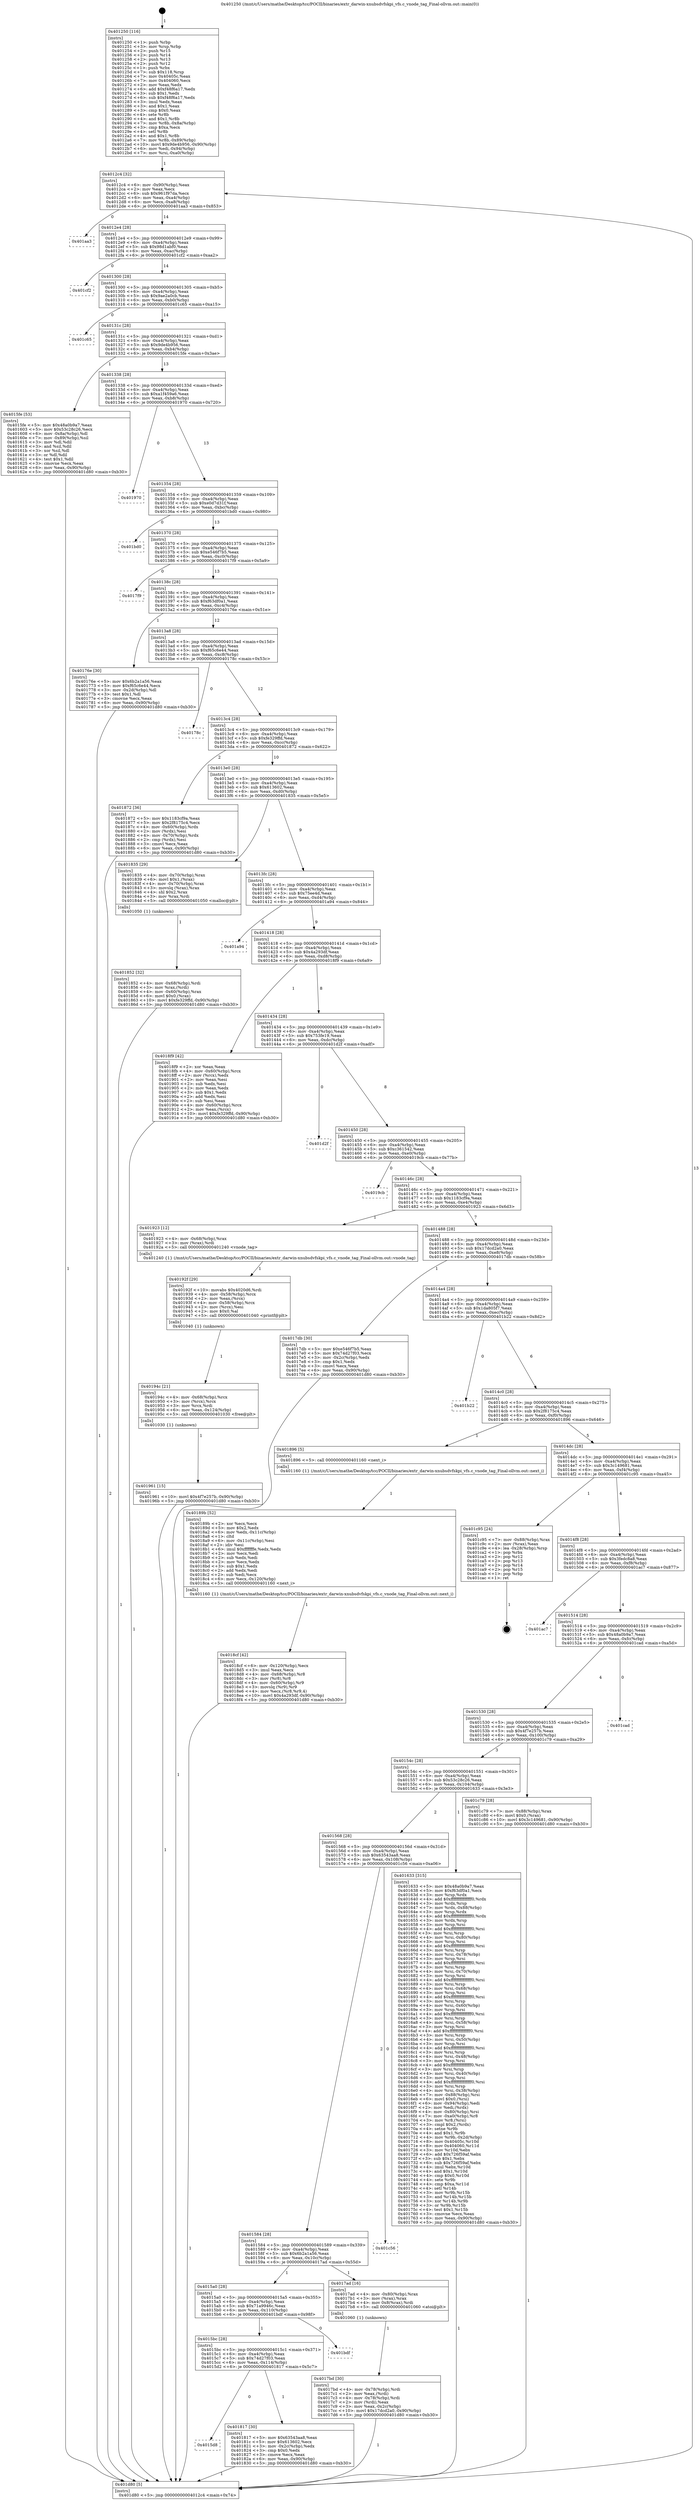 digraph "0x401250" {
  label = "0x401250 (/mnt/c/Users/mathe/Desktop/tcc/POCII/binaries/extr_darwin-xnubsdvfskpi_vfs.c_vnode_tag_Final-ollvm.out::main(0))"
  labelloc = "t"
  node[shape=record]

  Entry [label="",width=0.3,height=0.3,shape=circle,fillcolor=black,style=filled]
  "0x4012c4" [label="{
     0x4012c4 [32]\l
     | [instrs]\l
     &nbsp;&nbsp;0x4012c4 \<+6\>: mov -0x90(%rbp),%eax\l
     &nbsp;&nbsp;0x4012ca \<+2\>: mov %eax,%ecx\l
     &nbsp;&nbsp;0x4012cc \<+6\>: sub $0x961f97da,%ecx\l
     &nbsp;&nbsp;0x4012d2 \<+6\>: mov %eax,-0xa4(%rbp)\l
     &nbsp;&nbsp;0x4012d8 \<+6\>: mov %ecx,-0xa8(%rbp)\l
     &nbsp;&nbsp;0x4012de \<+6\>: je 0000000000401aa3 \<main+0x853\>\l
  }"]
  "0x401aa3" [label="{
     0x401aa3\l
  }", style=dashed]
  "0x4012e4" [label="{
     0x4012e4 [28]\l
     | [instrs]\l
     &nbsp;&nbsp;0x4012e4 \<+5\>: jmp 00000000004012e9 \<main+0x99\>\l
     &nbsp;&nbsp;0x4012e9 \<+6\>: mov -0xa4(%rbp),%eax\l
     &nbsp;&nbsp;0x4012ef \<+5\>: sub $0x98d1abf0,%eax\l
     &nbsp;&nbsp;0x4012f4 \<+6\>: mov %eax,-0xac(%rbp)\l
     &nbsp;&nbsp;0x4012fa \<+6\>: je 0000000000401cf2 \<main+0xaa2\>\l
  }"]
  Exit [label="",width=0.3,height=0.3,shape=circle,fillcolor=black,style=filled,peripheries=2]
  "0x401cf2" [label="{
     0x401cf2\l
  }", style=dashed]
  "0x401300" [label="{
     0x401300 [28]\l
     | [instrs]\l
     &nbsp;&nbsp;0x401300 \<+5\>: jmp 0000000000401305 \<main+0xb5\>\l
     &nbsp;&nbsp;0x401305 \<+6\>: mov -0xa4(%rbp),%eax\l
     &nbsp;&nbsp;0x40130b \<+5\>: sub $0x9ae2a0cb,%eax\l
     &nbsp;&nbsp;0x401310 \<+6\>: mov %eax,-0xb0(%rbp)\l
     &nbsp;&nbsp;0x401316 \<+6\>: je 0000000000401c65 \<main+0xa15\>\l
  }"]
  "0x401961" [label="{
     0x401961 [15]\l
     | [instrs]\l
     &nbsp;&nbsp;0x401961 \<+10\>: movl $0x4f7e257b,-0x90(%rbp)\l
     &nbsp;&nbsp;0x40196b \<+5\>: jmp 0000000000401d80 \<main+0xb30\>\l
  }"]
  "0x401c65" [label="{
     0x401c65\l
  }", style=dashed]
  "0x40131c" [label="{
     0x40131c [28]\l
     | [instrs]\l
     &nbsp;&nbsp;0x40131c \<+5\>: jmp 0000000000401321 \<main+0xd1\>\l
     &nbsp;&nbsp;0x401321 \<+6\>: mov -0xa4(%rbp),%eax\l
     &nbsp;&nbsp;0x401327 \<+5\>: sub $0x9de4b956,%eax\l
     &nbsp;&nbsp;0x40132c \<+6\>: mov %eax,-0xb4(%rbp)\l
     &nbsp;&nbsp;0x401332 \<+6\>: je 00000000004015fe \<main+0x3ae\>\l
  }"]
  "0x40194c" [label="{
     0x40194c [21]\l
     | [instrs]\l
     &nbsp;&nbsp;0x40194c \<+4\>: mov -0x68(%rbp),%rcx\l
     &nbsp;&nbsp;0x401950 \<+3\>: mov (%rcx),%rcx\l
     &nbsp;&nbsp;0x401953 \<+3\>: mov %rcx,%rdi\l
     &nbsp;&nbsp;0x401956 \<+6\>: mov %eax,-0x124(%rbp)\l
     &nbsp;&nbsp;0x40195c \<+5\>: call 0000000000401030 \<free@plt\>\l
     | [calls]\l
     &nbsp;&nbsp;0x401030 \{1\} (unknown)\l
  }"]
  "0x4015fe" [label="{
     0x4015fe [53]\l
     | [instrs]\l
     &nbsp;&nbsp;0x4015fe \<+5\>: mov $0x48a0b9a7,%eax\l
     &nbsp;&nbsp;0x401603 \<+5\>: mov $0x53c28c26,%ecx\l
     &nbsp;&nbsp;0x401608 \<+6\>: mov -0x8a(%rbp),%dl\l
     &nbsp;&nbsp;0x40160e \<+7\>: mov -0x89(%rbp),%sil\l
     &nbsp;&nbsp;0x401615 \<+3\>: mov %dl,%dil\l
     &nbsp;&nbsp;0x401618 \<+3\>: and %sil,%dil\l
     &nbsp;&nbsp;0x40161b \<+3\>: xor %sil,%dl\l
     &nbsp;&nbsp;0x40161e \<+3\>: or %dl,%dil\l
     &nbsp;&nbsp;0x401621 \<+4\>: test $0x1,%dil\l
     &nbsp;&nbsp;0x401625 \<+3\>: cmovne %ecx,%eax\l
     &nbsp;&nbsp;0x401628 \<+6\>: mov %eax,-0x90(%rbp)\l
     &nbsp;&nbsp;0x40162e \<+5\>: jmp 0000000000401d80 \<main+0xb30\>\l
  }"]
  "0x401338" [label="{
     0x401338 [28]\l
     | [instrs]\l
     &nbsp;&nbsp;0x401338 \<+5\>: jmp 000000000040133d \<main+0xed\>\l
     &nbsp;&nbsp;0x40133d \<+6\>: mov -0xa4(%rbp),%eax\l
     &nbsp;&nbsp;0x401343 \<+5\>: sub $0xa1f459a6,%eax\l
     &nbsp;&nbsp;0x401348 \<+6\>: mov %eax,-0xb8(%rbp)\l
     &nbsp;&nbsp;0x40134e \<+6\>: je 0000000000401970 \<main+0x720\>\l
  }"]
  "0x401d80" [label="{
     0x401d80 [5]\l
     | [instrs]\l
     &nbsp;&nbsp;0x401d80 \<+5\>: jmp 00000000004012c4 \<main+0x74\>\l
  }"]
  "0x401250" [label="{
     0x401250 [116]\l
     | [instrs]\l
     &nbsp;&nbsp;0x401250 \<+1\>: push %rbp\l
     &nbsp;&nbsp;0x401251 \<+3\>: mov %rsp,%rbp\l
     &nbsp;&nbsp;0x401254 \<+2\>: push %r15\l
     &nbsp;&nbsp;0x401256 \<+2\>: push %r14\l
     &nbsp;&nbsp;0x401258 \<+2\>: push %r13\l
     &nbsp;&nbsp;0x40125a \<+2\>: push %r12\l
     &nbsp;&nbsp;0x40125c \<+1\>: push %rbx\l
     &nbsp;&nbsp;0x40125d \<+7\>: sub $0x118,%rsp\l
     &nbsp;&nbsp;0x401264 \<+7\>: mov 0x40405c,%eax\l
     &nbsp;&nbsp;0x40126b \<+7\>: mov 0x404060,%ecx\l
     &nbsp;&nbsp;0x401272 \<+2\>: mov %eax,%edx\l
     &nbsp;&nbsp;0x401274 \<+6\>: add $0xf48f6a17,%edx\l
     &nbsp;&nbsp;0x40127a \<+3\>: sub $0x1,%edx\l
     &nbsp;&nbsp;0x40127d \<+6\>: sub $0xf48f6a17,%edx\l
     &nbsp;&nbsp;0x401283 \<+3\>: imul %edx,%eax\l
     &nbsp;&nbsp;0x401286 \<+3\>: and $0x1,%eax\l
     &nbsp;&nbsp;0x401289 \<+3\>: cmp $0x0,%eax\l
     &nbsp;&nbsp;0x40128c \<+4\>: sete %r8b\l
     &nbsp;&nbsp;0x401290 \<+4\>: and $0x1,%r8b\l
     &nbsp;&nbsp;0x401294 \<+7\>: mov %r8b,-0x8a(%rbp)\l
     &nbsp;&nbsp;0x40129b \<+3\>: cmp $0xa,%ecx\l
     &nbsp;&nbsp;0x40129e \<+4\>: setl %r8b\l
     &nbsp;&nbsp;0x4012a2 \<+4\>: and $0x1,%r8b\l
     &nbsp;&nbsp;0x4012a6 \<+7\>: mov %r8b,-0x89(%rbp)\l
     &nbsp;&nbsp;0x4012ad \<+10\>: movl $0x9de4b956,-0x90(%rbp)\l
     &nbsp;&nbsp;0x4012b7 \<+6\>: mov %edi,-0x94(%rbp)\l
     &nbsp;&nbsp;0x4012bd \<+7\>: mov %rsi,-0xa0(%rbp)\l
  }"]
  "0x40192f" [label="{
     0x40192f [29]\l
     | [instrs]\l
     &nbsp;&nbsp;0x40192f \<+10\>: movabs $0x4020d6,%rdi\l
     &nbsp;&nbsp;0x401939 \<+4\>: mov -0x58(%rbp),%rcx\l
     &nbsp;&nbsp;0x40193d \<+2\>: mov %eax,(%rcx)\l
     &nbsp;&nbsp;0x40193f \<+4\>: mov -0x58(%rbp),%rcx\l
     &nbsp;&nbsp;0x401943 \<+2\>: mov (%rcx),%esi\l
     &nbsp;&nbsp;0x401945 \<+2\>: mov $0x0,%al\l
     &nbsp;&nbsp;0x401947 \<+5\>: call 0000000000401040 \<printf@plt\>\l
     | [calls]\l
     &nbsp;&nbsp;0x401040 \{1\} (unknown)\l
  }"]
  "0x401970" [label="{
     0x401970\l
  }", style=dashed]
  "0x401354" [label="{
     0x401354 [28]\l
     | [instrs]\l
     &nbsp;&nbsp;0x401354 \<+5\>: jmp 0000000000401359 \<main+0x109\>\l
     &nbsp;&nbsp;0x401359 \<+6\>: mov -0xa4(%rbp),%eax\l
     &nbsp;&nbsp;0x40135f \<+5\>: sub $0xe0d7d31f,%eax\l
     &nbsp;&nbsp;0x401364 \<+6\>: mov %eax,-0xbc(%rbp)\l
     &nbsp;&nbsp;0x40136a \<+6\>: je 0000000000401bd0 \<main+0x980\>\l
  }"]
  "0x4018cf" [label="{
     0x4018cf [42]\l
     | [instrs]\l
     &nbsp;&nbsp;0x4018cf \<+6\>: mov -0x120(%rbp),%ecx\l
     &nbsp;&nbsp;0x4018d5 \<+3\>: imul %eax,%ecx\l
     &nbsp;&nbsp;0x4018d8 \<+4\>: mov -0x68(%rbp),%r8\l
     &nbsp;&nbsp;0x4018dc \<+3\>: mov (%r8),%r8\l
     &nbsp;&nbsp;0x4018df \<+4\>: mov -0x60(%rbp),%r9\l
     &nbsp;&nbsp;0x4018e3 \<+3\>: movslq (%r9),%r9\l
     &nbsp;&nbsp;0x4018e6 \<+4\>: mov %ecx,(%r8,%r9,4)\l
     &nbsp;&nbsp;0x4018ea \<+10\>: movl $0x4a293df,-0x90(%rbp)\l
     &nbsp;&nbsp;0x4018f4 \<+5\>: jmp 0000000000401d80 \<main+0xb30\>\l
  }"]
  "0x401bd0" [label="{
     0x401bd0\l
  }", style=dashed]
  "0x401370" [label="{
     0x401370 [28]\l
     | [instrs]\l
     &nbsp;&nbsp;0x401370 \<+5\>: jmp 0000000000401375 \<main+0x125\>\l
     &nbsp;&nbsp;0x401375 \<+6\>: mov -0xa4(%rbp),%eax\l
     &nbsp;&nbsp;0x40137b \<+5\>: sub $0xe546f7b5,%eax\l
     &nbsp;&nbsp;0x401380 \<+6\>: mov %eax,-0xc0(%rbp)\l
     &nbsp;&nbsp;0x401386 \<+6\>: je 00000000004017f9 \<main+0x5a9\>\l
  }"]
  "0x40189b" [label="{
     0x40189b [52]\l
     | [instrs]\l
     &nbsp;&nbsp;0x40189b \<+2\>: xor %ecx,%ecx\l
     &nbsp;&nbsp;0x40189d \<+5\>: mov $0x2,%edx\l
     &nbsp;&nbsp;0x4018a2 \<+6\>: mov %edx,-0x11c(%rbp)\l
     &nbsp;&nbsp;0x4018a8 \<+1\>: cltd\l
     &nbsp;&nbsp;0x4018a9 \<+6\>: mov -0x11c(%rbp),%esi\l
     &nbsp;&nbsp;0x4018af \<+2\>: idiv %esi\l
     &nbsp;&nbsp;0x4018b1 \<+6\>: imul $0xfffffffe,%edx,%edx\l
     &nbsp;&nbsp;0x4018b7 \<+2\>: mov %ecx,%edi\l
     &nbsp;&nbsp;0x4018b9 \<+2\>: sub %edx,%edi\l
     &nbsp;&nbsp;0x4018bb \<+2\>: mov %ecx,%edx\l
     &nbsp;&nbsp;0x4018bd \<+3\>: sub $0x1,%edx\l
     &nbsp;&nbsp;0x4018c0 \<+2\>: add %edx,%edi\l
     &nbsp;&nbsp;0x4018c2 \<+2\>: sub %edi,%ecx\l
     &nbsp;&nbsp;0x4018c4 \<+6\>: mov %ecx,-0x120(%rbp)\l
     &nbsp;&nbsp;0x4018ca \<+5\>: call 0000000000401160 \<next_i\>\l
     | [calls]\l
     &nbsp;&nbsp;0x401160 \{1\} (/mnt/c/Users/mathe/Desktop/tcc/POCII/binaries/extr_darwin-xnubsdvfskpi_vfs.c_vnode_tag_Final-ollvm.out::next_i)\l
  }"]
  "0x4017f9" [label="{
     0x4017f9\l
  }", style=dashed]
  "0x40138c" [label="{
     0x40138c [28]\l
     | [instrs]\l
     &nbsp;&nbsp;0x40138c \<+5\>: jmp 0000000000401391 \<main+0x141\>\l
     &nbsp;&nbsp;0x401391 \<+6\>: mov -0xa4(%rbp),%eax\l
     &nbsp;&nbsp;0x401397 \<+5\>: sub $0xf63df0a1,%eax\l
     &nbsp;&nbsp;0x40139c \<+6\>: mov %eax,-0xc4(%rbp)\l
     &nbsp;&nbsp;0x4013a2 \<+6\>: je 000000000040176e \<main+0x51e\>\l
  }"]
  "0x401852" [label="{
     0x401852 [32]\l
     | [instrs]\l
     &nbsp;&nbsp;0x401852 \<+4\>: mov -0x68(%rbp),%rdi\l
     &nbsp;&nbsp;0x401856 \<+3\>: mov %rax,(%rdi)\l
     &nbsp;&nbsp;0x401859 \<+4\>: mov -0x60(%rbp),%rax\l
     &nbsp;&nbsp;0x40185d \<+6\>: movl $0x0,(%rax)\l
     &nbsp;&nbsp;0x401863 \<+10\>: movl $0xfe329ffd,-0x90(%rbp)\l
     &nbsp;&nbsp;0x40186d \<+5\>: jmp 0000000000401d80 \<main+0xb30\>\l
  }"]
  "0x40176e" [label="{
     0x40176e [30]\l
     | [instrs]\l
     &nbsp;&nbsp;0x40176e \<+5\>: mov $0x6b2a1a56,%eax\l
     &nbsp;&nbsp;0x401773 \<+5\>: mov $0xf65c6e44,%ecx\l
     &nbsp;&nbsp;0x401778 \<+3\>: mov -0x2d(%rbp),%dl\l
     &nbsp;&nbsp;0x40177b \<+3\>: test $0x1,%dl\l
     &nbsp;&nbsp;0x40177e \<+3\>: cmovne %ecx,%eax\l
     &nbsp;&nbsp;0x401781 \<+6\>: mov %eax,-0x90(%rbp)\l
     &nbsp;&nbsp;0x401787 \<+5\>: jmp 0000000000401d80 \<main+0xb30\>\l
  }"]
  "0x4013a8" [label="{
     0x4013a8 [28]\l
     | [instrs]\l
     &nbsp;&nbsp;0x4013a8 \<+5\>: jmp 00000000004013ad \<main+0x15d\>\l
     &nbsp;&nbsp;0x4013ad \<+6\>: mov -0xa4(%rbp),%eax\l
     &nbsp;&nbsp;0x4013b3 \<+5\>: sub $0xf65c6e44,%eax\l
     &nbsp;&nbsp;0x4013b8 \<+6\>: mov %eax,-0xc8(%rbp)\l
     &nbsp;&nbsp;0x4013be \<+6\>: je 000000000040178c \<main+0x53c\>\l
  }"]
  "0x4015d8" [label="{
     0x4015d8\l
  }", style=dashed]
  "0x40178c" [label="{
     0x40178c\l
  }", style=dashed]
  "0x4013c4" [label="{
     0x4013c4 [28]\l
     | [instrs]\l
     &nbsp;&nbsp;0x4013c4 \<+5\>: jmp 00000000004013c9 \<main+0x179\>\l
     &nbsp;&nbsp;0x4013c9 \<+6\>: mov -0xa4(%rbp),%eax\l
     &nbsp;&nbsp;0x4013cf \<+5\>: sub $0xfe329ffd,%eax\l
     &nbsp;&nbsp;0x4013d4 \<+6\>: mov %eax,-0xcc(%rbp)\l
     &nbsp;&nbsp;0x4013da \<+6\>: je 0000000000401872 \<main+0x622\>\l
  }"]
  "0x401817" [label="{
     0x401817 [30]\l
     | [instrs]\l
     &nbsp;&nbsp;0x401817 \<+5\>: mov $0x63543aa8,%eax\l
     &nbsp;&nbsp;0x40181c \<+5\>: mov $0x613602,%ecx\l
     &nbsp;&nbsp;0x401821 \<+3\>: mov -0x2c(%rbp),%edx\l
     &nbsp;&nbsp;0x401824 \<+3\>: cmp $0x0,%edx\l
     &nbsp;&nbsp;0x401827 \<+3\>: cmove %ecx,%eax\l
     &nbsp;&nbsp;0x40182a \<+6\>: mov %eax,-0x90(%rbp)\l
     &nbsp;&nbsp;0x401830 \<+5\>: jmp 0000000000401d80 \<main+0xb30\>\l
  }"]
  "0x401872" [label="{
     0x401872 [36]\l
     | [instrs]\l
     &nbsp;&nbsp;0x401872 \<+5\>: mov $0x1183cf9a,%eax\l
     &nbsp;&nbsp;0x401877 \<+5\>: mov $0x2f8175c4,%ecx\l
     &nbsp;&nbsp;0x40187c \<+4\>: mov -0x60(%rbp),%rdx\l
     &nbsp;&nbsp;0x401880 \<+2\>: mov (%rdx),%esi\l
     &nbsp;&nbsp;0x401882 \<+4\>: mov -0x70(%rbp),%rdx\l
     &nbsp;&nbsp;0x401886 \<+2\>: cmp (%rdx),%esi\l
     &nbsp;&nbsp;0x401888 \<+3\>: cmovl %ecx,%eax\l
     &nbsp;&nbsp;0x40188b \<+6\>: mov %eax,-0x90(%rbp)\l
     &nbsp;&nbsp;0x401891 \<+5\>: jmp 0000000000401d80 \<main+0xb30\>\l
  }"]
  "0x4013e0" [label="{
     0x4013e0 [28]\l
     | [instrs]\l
     &nbsp;&nbsp;0x4013e0 \<+5\>: jmp 00000000004013e5 \<main+0x195\>\l
     &nbsp;&nbsp;0x4013e5 \<+6\>: mov -0xa4(%rbp),%eax\l
     &nbsp;&nbsp;0x4013eb \<+5\>: sub $0x613602,%eax\l
     &nbsp;&nbsp;0x4013f0 \<+6\>: mov %eax,-0xd0(%rbp)\l
     &nbsp;&nbsp;0x4013f6 \<+6\>: je 0000000000401835 \<main+0x5e5\>\l
  }"]
  "0x4015bc" [label="{
     0x4015bc [28]\l
     | [instrs]\l
     &nbsp;&nbsp;0x4015bc \<+5\>: jmp 00000000004015c1 \<main+0x371\>\l
     &nbsp;&nbsp;0x4015c1 \<+6\>: mov -0xa4(%rbp),%eax\l
     &nbsp;&nbsp;0x4015c7 \<+5\>: sub $0x74d27f03,%eax\l
     &nbsp;&nbsp;0x4015cc \<+6\>: mov %eax,-0x114(%rbp)\l
     &nbsp;&nbsp;0x4015d2 \<+6\>: je 0000000000401817 \<main+0x5c7\>\l
  }"]
  "0x401835" [label="{
     0x401835 [29]\l
     | [instrs]\l
     &nbsp;&nbsp;0x401835 \<+4\>: mov -0x70(%rbp),%rax\l
     &nbsp;&nbsp;0x401839 \<+6\>: movl $0x1,(%rax)\l
     &nbsp;&nbsp;0x40183f \<+4\>: mov -0x70(%rbp),%rax\l
     &nbsp;&nbsp;0x401843 \<+3\>: movslq (%rax),%rax\l
     &nbsp;&nbsp;0x401846 \<+4\>: shl $0x2,%rax\l
     &nbsp;&nbsp;0x40184a \<+3\>: mov %rax,%rdi\l
     &nbsp;&nbsp;0x40184d \<+5\>: call 0000000000401050 \<malloc@plt\>\l
     | [calls]\l
     &nbsp;&nbsp;0x401050 \{1\} (unknown)\l
  }"]
  "0x4013fc" [label="{
     0x4013fc [28]\l
     | [instrs]\l
     &nbsp;&nbsp;0x4013fc \<+5\>: jmp 0000000000401401 \<main+0x1b1\>\l
     &nbsp;&nbsp;0x401401 \<+6\>: mov -0xa4(%rbp),%eax\l
     &nbsp;&nbsp;0x401407 \<+5\>: sub $0x75ee4d,%eax\l
     &nbsp;&nbsp;0x40140c \<+6\>: mov %eax,-0xd4(%rbp)\l
     &nbsp;&nbsp;0x401412 \<+6\>: je 0000000000401a94 \<main+0x844\>\l
  }"]
  "0x401bdf" [label="{
     0x401bdf\l
  }", style=dashed]
  "0x401a94" [label="{
     0x401a94\l
  }", style=dashed]
  "0x401418" [label="{
     0x401418 [28]\l
     | [instrs]\l
     &nbsp;&nbsp;0x401418 \<+5\>: jmp 000000000040141d \<main+0x1cd\>\l
     &nbsp;&nbsp;0x40141d \<+6\>: mov -0xa4(%rbp),%eax\l
     &nbsp;&nbsp;0x401423 \<+5\>: sub $0x4a293df,%eax\l
     &nbsp;&nbsp;0x401428 \<+6\>: mov %eax,-0xd8(%rbp)\l
     &nbsp;&nbsp;0x40142e \<+6\>: je 00000000004018f9 \<main+0x6a9\>\l
  }"]
  "0x4017bd" [label="{
     0x4017bd [30]\l
     | [instrs]\l
     &nbsp;&nbsp;0x4017bd \<+4\>: mov -0x78(%rbp),%rdi\l
     &nbsp;&nbsp;0x4017c1 \<+2\>: mov %eax,(%rdi)\l
     &nbsp;&nbsp;0x4017c3 \<+4\>: mov -0x78(%rbp),%rdi\l
     &nbsp;&nbsp;0x4017c7 \<+2\>: mov (%rdi),%eax\l
     &nbsp;&nbsp;0x4017c9 \<+3\>: mov %eax,-0x2c(%rbp)\l
     &nbsp;&nbsp;0x4017cc \<+10\>: movl $0x17dcd2a0,-0x90(%rbp)\l
     &nbsp;&nbsp;0x4017d6 \<+5\>: jmp 0000000000401d80 \<main+0xb30\>\l
  }"]
  "0x4018f9" [label="{
     0x4018f9 [42]\l
     | [instrs]\l
     &nbsp;&nbsp;0x4018f9 \<+2\>: xor %eax,%eax\l
     &nbsp;&nbsp;0x4018fb \<+4\>: mov -0x60(%rbp),%rcx\l
     &nbsp;&nbsp;0x4018ff \<+2\>: mov (%rcx),%edx\l
     &nbsp;&nbsp;0x401901 \<+2\>: mov %eax,%esi\l
     &nbsp;&nbsp;0x401903 \<+2\>: sub %edx,%esi\l
     &nbsp;&nbsp;0x401905 \<+2\>: mov %eax,%edx\l
     &nbsp;&nbsp;0x401907 \<+3\>: sub $0x1,%edx\l
     &nbsp;&nbsp;0x40190a \<+2\>: add %edx,%esi\l
     &nbsp;&nbsp;0x40190c \<+2\>: sub %esi,%eax\l
     &nbsp;&nbsp;0x40190e \<+4\>: mov -0x60(%rbp),%rcx\l
     &nbsp;&nbsp;0x401912 \<+2\>: mov %eax,(%rcx)\l
     &nbsp;&nbsp;0x401914 \<+10\>: movl $0xfe329ffd,-0x90(%rbp)\l
     &nbsp;&nbsp;0x40191e \<+5\>: jmp 0000000000401d80 \<main+0xb30\>\l
  }"]
  "0x401434" [label="{
     0x401434 [28]\l
     | [instrs]\l
     &nbsp;&nbsp;0x401434 \<+5\>: jmp 0000000000401439 \<main+0x1e9\>\l
     &nbsp;&nbsp;0x401439 \<+6\>: mov -0xa4(%rbp),%eax\l
     &nbsp;&nbsp;0x40143f \<+5\>: sub $0x753fe19,%eax\l
     &nbsp;&nbsp;0x401444 \<+6\>: mov %eax,-0xdc(%rbp)\l
     &nbsp;&nbsp;0x40144a \<+6\>: je 0000000000401d2f \<main+0xadf\>\l
  }"]
  "0x4015a0" [label="{
     0x4015a0 [28]\l
     | [instrs]\l
     &nbsp;&nbsp;0x4015a0 \<+5\>: jmp 00000000004015a5 \<main+0x355\>\l
     &nbsp;&nbsp;0x4015a5 \<+6\>: mov -0xa4(%rbp),%eax\l
     &nbsp;&nbsp;0x4015ab \<+5\>: sub $0x71a9946c,%eax\l
     &nbsp;&nbsp;0x4015b0 \<+6\>: mov %eax,-0x110(%rbp)\l
     &nbsp;&nbsp;0x4015b6 \<+6\>: je 0000000000401bdf \<main+0x98f\>\l
  }"]
  "0x401d2f" [label="{
     0x401d2f\l
  }", style=dashed]
  "0x401450" [label="{
     0x401450 [28]\l
     | [instrs]\l
     &nbsp;&nbsp;0x401450 \<+5\>: jmp 0000000000401455 \<main+0x205\>\l
     &nbsp;&nbsp;0x401455 \<+6\>: mov -0xa4(%rbp),%eax\l
     &nbsp;&nbsp;0x40145b \<+5\>: sub $0xc361542,%eax\l
     &nbsp;&nbsp;0x401460 \<+6\>: mov %eax,-0xe0(%rbp)\l
     &nbsp;&nbsp;0x401466 \<+6\>: je 00000000004019cb \<main+0x77b\>\l
  }"]
  "0x4017ad" [label="{
     0x4017ad [16]\l
     | [instrs]\l
     &nbsp;&nbsp;0x4017ad \<+4\>: mov -0x80(%rbp),%rax\l
     &nbsp;&nbsp;0x4017b1 \<+3\>: mov (%rax),%rax\l
     &nbsp;&nbsp;0x4017b4 \<+4\>: mov 0x8(%rax),%rdi\l
     &nbsp;&nbsp;0x4017b8 \<+5\>: call 0000000000401060 \<atoi@plt\>\l
     | [calls]\l
     &nbsp;&nbsp;0x401060 \{1\} (unknown)\l
  }"]
  "0x4019cb" [label="{
     0x4019cb\l
  }", style=dashed]
  "0x40146c" [label="{
     0x40146c [28]\l
     | [instrs]\l
     &nbsp;&nbsp;0x40146c \<+5\>: jmp 0000000000401471 \<main+0x221\>\l
     &nbsp;&nbsp;0x401471 \<+6\>: mov -0xa4(%rbp),%eax\l
     &nbsp;&nbsp;0x401477 \<+5\>: sub $0x1183cf9a,%eax\l
     &nbsp;&nbsp;0x40147c \<+6\>: mov %eax,-0xe4(%rbp)\l
     &nbsp;&nbsp;0x401482 \<+6\>: je 0000000000401923 \<main+0x6d3\>\l
  }"]
  "0x401584" [label="{
     0x401584 [28]\l
     | [instrs]\l
     &nbsp;&nbsp;0x401584 \<+5\>: jmp 0000000000401589 \<main+0x339\>\l
     &nbsp;&nbsp;0x401589 \<+6\>: mov -0xa4(%rbp),%eax\l
     &nbsp;&nbsp;0x40158f \<+5\>: sub $0x6b2a1a56,%eax\l
     &nbsp;&nbsp;0x401594 \<+6\>: mov %eax,-0x10c(%rbp)\l
     &nbsp;&nbsp;0x40159a \<+6\>: je 00000000004017ad \<main+0x55d\>\l
  }"]
  "0x401923" [label="{
     0x401923 [12]\l
     | [instrs]\l
     &nbsp;&nbsp;0x401923 \<+4\>: mov -0x68(%rbp),%rax\l
     &nbsp;&nbsp;0x401927 \<+3\>: mov (%rax),%rdi\l
     &nbsp;&nbsp;0x40192a \<+5\>: call 0000000000401240 \<vnode_tag\>\l
     | [calls]\l
     &nbsp;&nbsp;0x401240 \{1\} (/mnt/c/Users/mathe/Desktop/tcc/POCII/binaries/extr_darwin-xnubsdvfskpi_vfs.c_vnode_tag_Final-ollvm.out::vnode_tag)\l
  }"]
  "0x401488" [label="{
     0x401488 [28]\l
     | [instrs]\l
     &nbsp;&nbsp;0x401488 \<+5\>: jmp 000000000040148d \<main+0x23d\>\l
     &nbsp;&nbsp;0x40148d \<+6\>: mov -0xa4(%rbp),%eax\l
     &nbsp;&nbsp;0x401493 \<+5\>: sub $0x17dcd2a0,%eax\l
     &nbsp;&nbsp;0x401498 \<+6\>: mov %eax,-0xe8(%rbp)\l
     &nbsp;&nbsp;0x40149e \<+6\>: je 00000000004017db \<main+0x58b\>\l
  }"]
  "0x401c56" [label="{
     0x401c56\l
  }", style=dashed]
  "0x4017db" [label="{
     0x4017db [30]\l
     | [instrs]\l
     &nbsp;&nbsp;0x4017db \<+5\>: mov $0xe546f7b5,%eax\l
     &nbsp;&nbsp;0x4017e0 \<+5\>: mov $0x74d27f03,%ecx\l
     &nbsp;&nbsp;0x4017e5 \<+3\>: mov -0x2c(%rbp),%edx\l
     &nbsp;&nbsp;0x4017e8 \<+3\>: cmp $0x1,%edx\l
     &nbsp;&nbsp;0x4017eb \<+3\>: cmovl %ecx,%eax\l
     &nbsp;&nbsp;0x4017ee \<+6\>: mov %eax,-0x90(%rbp)\l
     &nbsp;&nbsp;0x4017f4 \<+5\>: jmp 0000000000401d80 \<main+0xb30\>\l
  }"]
  "0x4014a4" [label="{
     0x4014a4 [28]\l
     | [instrs]\l
     &nbsp;&nbsp;0x4014a4 \<+5\>: jmp 00000000004014a9 \<main+0x259\>\l
     &nbsp;&nbsp;0x4014a9 \<+6\>: mov -0xa4(%rbp),%eax\l
     &nbsp;&nbsp;0x4014af \<+5\>: sub $0x1da805f7,%eax\l
     &nbsp;&nbsp;0x4014b4 \<+6\>: mov %eax,-0xec(%rbp)\l
     &nbsp;&nbsp;0x4014ba \<+6\>: je 0000000000401b22 \<main+0x8d2\>\l
  }"]
  "0x401568" [label="{
     0x401568 [28]\l
     | [instrs]\l
     &nbsp;&nbsp;0x401568 \<+5\>: jmp 000000000040156d \<main+0x31d\>\l
     &nbsp;&nbsp;0x40156d \<+6\>: mov -0xa4(%rbp),%eax\l
     &nbsp;&nbsp;0x401573 \<+5\>: sub $0x63543aa8,%eax\l
     &nbsp;&nbsp;0x401578 \<+6\>: mov %eax,-0x108(%rbp)\l
     &nbsp;&nbsp;0x40157e \<+6\>: je 0000000000401c56 \<main+0xa06\>\l
  }"]
  "0x401b22" [label="{
     0x401b22\l
  }", style=dashed]
  "0x4014c0" [label="{
     0x4014c0 [28]\l
     | [instrs]\l
     &nbsp;&nbsp;0x4014c0 \<+5\>: jmp 00000000004014c5 \<main+0x275\>\l
     &nbsp;&nbsp;0x4014c5 \<+6\>: mov -0xa4(%rbp),%eax\l
     &nbsp;&nbsp;0x4014cb \<+5\>: sub $0x2f8175c4,%eax\l
     &nbsp;&nbsp;0x4014d0 \<+6\>: mov %eax,-0xf0(%rbp)\l
     &nbsp;&nbsp;0x4014d6 \<+6\>: je 0000000000401896 \<main+0x646\>\l
  }"]
  "0x401633" [label="{
     0x401633 [315]\l
     | [instrs]\l
     &nbsp;&nbsp;0x401633 \<+5\>: mov $0x48a0b9a7,%eax\l
     &nbsp;&nbsp;0x401638 \<+5\>: mov $0xf63df0a1,%ecx\l
     &nbsp;&nbsp;0x40163d \<+3\>: mov %rsp,%rdx\l
     &nbsp;&nbsp;0x401640 \<+4\>: add $0xfffffffffffffff0,%rdx\l
     &nbsp;&nbsp;0x401644 \<+3\>: mov %rdx,%rsp\l
     &nbsp;&nbsp;0x401647 \<+7\>: mov %rdx,-0x88(%rbp)\l
     &nbsp;&nbsp;0x40164e \<+3\>: mov %rsp,%rdx\l
     &nbsp;&nbsp;0x401651 \<+4\>: add $0xfffffffffffffff0,%rdx\l
     &nbsp;&nbsp;0x401655 \<+3\>: mov %rdx,%rsp\l
     &nbsp;&nbsp;0x401658 \<+3\>: mov %rsp,%rsi\l
     &nbsp;&nbsp;0x40165b \<+4\>: add $0xfffffffffffffff0,%rsi\l
     &nbsp;&nbsp;0x40165f \<+3\>: mov %rsi,%rsp\l
     &nbsp;&nbsp;0x401662 \<+4\>: mov %rsi,-0x80(%rbp)\l
     &nbsp;&nbsp;0x401666 \<+3\>: mov %rsp,%rsi\l
     &nbsp;&nbsp;0x401669 \<+4\>: add $0xfffffffffffffff0,%rsi\l
     &nbsp;&nbsp;0x40166d \<+3\>: mov %rsi,%rsp\l
     &nbsp;&nbsp;0x401670 \<+4\>: mov %rsi,-0x78(%rbp)\l
     &nbsp;&nbsp;0x401674 \<+3\>: mov %rsp,%rsi\l
     &nbsp;&nbsp;0x401677 \<+4\>: add $0xfffffffffffffff0,%rsi\l
     &nbsp;&nbsp;0x40167b \<+3\>: mov %rsi,%rsp\l
     &nbsp;&nbsp;0x40167e \<+4\>: mov %rsi,-0x70(%rbp)\l
     &nbsp;&nbsp;0x401682 \<+3\>: mov %rsp,%rsi\l
     &nbsp;&nbsp;0x401685 \<+4\>: add $0xfffffffffffffff0,%rsi\l
     &nbsp;&nbsp;0x401689 \<+3\>: mov %rsi,%rsp\l
     &nbsp;&nbsp;0x40168c \<+4\>: mov %rsi,-0x68(%rbp)\l
     &nbsp;&nbsp;0x401690 \<+3\>: mov %rsp,%rsi\l
     &nbsp;&nbsp;0x401693 \<+4\>: add $0xfffffffffffffff0,%rsi\l
     &nbsp;&nbsp;0x401697 \<+3\>: mov %rsi,%rsp\l
     &nbsp;&nbsp;0x40169a \<+4\>: mov %rsi,-0x60(%rbp)\l
     &nbsp;&nbsp;0x40169e \<+3\>: mov %rsp,%rsi\l
     &nbsp;&nbsp;0x4016a1 \<+4\>: add $0xfffffffffffffff0,%rsi\l
     &nbsp;&nbsp;0x4016a5 \<+3\>: mov %rsi,%rsp\l
     &nbsp;&nbsp;0x4016a8 \<+4\>: mov %rsi,-0x58(%rbp)\l
     &nbsp;&nbsp;0x4016ac \<+3\>: mov %rsp,%rsi\l
     &nbsp;&nbsp;0x4016af \<+4\>: add $0xfffffffffffffff0,%rsi\l
     &nbsp;&nbsp;0x4016b3 \<+3\>: mov %rsi,%rsp\l
     &nbsp;&nbsp;0x4016b6 \<+4\>: mov %rsi,-0x50(%rbp)\l
     &nbsp;&nbsp;0x4016ba \<+3\>: mov %rsp,%rsi\l
     &nbsp;&nbsp;0x4016bd \<+4\>: add $0xfffffffffffffff0,%rsi\l
     &nbsp;&nbsp;0x4016c1 \<+3\>: mov %rsi,%rsp\l
     &nbsp;&nbsp;0x4016c4 \<+4\>: mov %rsi,-0x48(%rbp)\l
     &nbsp;&nbsp;0x4016c8 \<+3\>: mov %rsp,%rsi\l
     &nbsp;&nbsp;0x4016cb \<+4\>: add $0xfffffffffffffff0,%rsi\l
     &nbsp;&nbsp;0x4016cf \<+3\>: mov %rsi,%rsp\l
     &nbsp;&nbsp;0x4016d2 \<+4\>: mov %rsi,-0x40(%rbp)\l
     &nbsp;&nbsp;0x4016d6 \<+3\>: mov %rsp,%rsi\l
     &nbsp;&nbsp;0x4016d9 \<+4\>: add $0xfffffffffffffff0,%rsi\l
     &nbsp;&nbsp;0x4016dd \<+3\>: mov %rsi,%rsp\l
     &nbsp;&nbsp;0x4016e0 \<+4\>: mov %rsi,-0x38(%rbp)\l
     &nbsp;&nbsp;0x4016e4 \<+7\>: mov -0x88(%rbp),%rsi\l
     &nbsp;&nbsp;0x4016eb \<+6\>: movl $0x0,(%rsi)\l
     &nbsp;&nbsp;0x4016f1 \<+6\>: mov -0x94(%rbp),%edi\l
     &nbsp;&nbsp;0x4016f7 \<+2\>: mov %edi,(%rdx)\l
     &nbsp;&nbsp;0x4016f9 \<+4\>: mov -0x80(%rbp),%rsi\l
     &nbsp;&nbsp;0x4016fd \<+7\>: mov -0xa0(%rbp),%r8\l
     &nbsp;&nbsp;0x401704 \<+3\>: mov %r8,(%rsi)\l
     &nbsp;&nbsp;0x401707 \<+3\>: cmpl $0x2,(%rdx)\l
     &nbsp;&nbsp;0x40170a \<+4\>: setne %r9b\l
     &nbsp;&nbsp;0x40170e \<+4\>: and $0x1,%r9b\l
     &nbsp;&nbsp;0x401712 \<+4\>: mov %r9b,-0x2d(%rbp)\l
     &nbsp;&nbsp;0x401716 \<+8\>: mov 0x40405c,%r10d\l
     &nbsp;&nbsp;0x40171e \<+8\>: mov 0x404060,%r11d\l
     &nbsp;&nbsp;0x401726 \<+3\>: mov %r10d,%ebx\l
     &nbsp;&nbsp;0x401729 \<+6\>: add $0x726f59af,%ebx\l
     &nbsp;&nbsp;0x40172f \<+3\>: sub $0x1,%ebx\l
     &nbsp;&nbsp;0x401732 \<+6\>: sub $0x726f59af,%ebx\l
     &nbsp;&nbsp;0x401738 \<+4\>: imul %ebx,%r10d\l
     &nbsp;&nbsp;0x40173c \<+4\>: and $0x1,%r10d\l
     &nbsp;&nbsp;0x401740 \<+4\>: cmp $0x0,%r10d\l
     &nbsp;&nbsp;0x401744 \<+4\>: sete %r9b\l
     &nbsp;&nbsp;0x401748 \<+4\>: cmp $0xa,%r11d\l
     &nbsp;&nbsp;0x40174c \<+4\>: setl %r14b\l
     &nbsp;&nbsp;0x401750 \<+3\>: mov %r9b,%r15b\l
     &nbsp;&nbsp;0x401753 \<+3\>: and %r14b,%r15b\l
     &nbsp;&nbsp;0x401756 \<+3\>: xor %r14b,%r9b\l
     &nbsp;&nbsp;0x401759 \<+3\>: or %r9b,%r15b\l
     &nbsp;&nbsp;0x40175c \<+4\>: test $0x1,%r15b\l
     &nbsp;&nbsp;0x401760 \<+3\>: cmovne %ecx,%eax\l
     &nbsp;&nbsp;0x401763 \<+6\>: mov %eax,-0x90(%rbp)\l
     &nbsp;&nbsp;0x401769 \<+5\>: jmp 0000000000401d80 \<main+0xb30\>\l
  }"]
  "0x401896" [label="{
     0x401896 [5]\l
     | [instrs]\l
     &nbsp;&nbsp;0x401896 \<+5\>: call 0000000000401160 \<next_i\>\l
     | [calls]\l
     &nbsp;&nbsp;0x401160 \{1\} (/mnt/c/Users/mathe/Desktop/tcc/POCII/binaries/extr_darwin-xnubsdvfskpi_vfs.c_vnode_tag_Final-ollvm.out::next_i)\l
  }"]
  "0x4014dc" [label="{
     0x4014dc [28]\l
     | [instrs]\l
     &nbsp;&nbsp;0x4014dc \<+5\>: jmp 00000000004014e1 \<main+0x291\>\l
     &nbsp;&nbsp;0x4014e1 \<+6\>: mov -0xa4(%rbp),%eax\l
     &nbsp;&nbsp;0x4014e7 \<+5\>: sub $0x3c149681,%eax\l
     &nbsp;&nbsp;0x4014ec \<+6\>: mov %eax,-0xf4(%rbp)\l
     &nbsp;&nbsp;0x4014f2 \<+6\>: je 0000000000401c95 \<main+0xa45\>\l
  }"]
  "0x40154c" [label="{
     0x40154c [28]\l
     | [instrs]\l
     &nbsp;&nbsp;0x40154c \<+5\>: jmp 0000000000401551 \<main+0x301\>\l
     &nbsp;&nbsp;0x401551 \<+6\>: mov -0xa4(%rbp),%eax\l
     &nbsp;&nbsp;0x401557 \<+5\>: sub $0x53c28c26,%eax\l
     &nbsp;&nbsp;0x40155c \<+6\>: mov %eax,-0x104(%rbp)\l
     &nbsp;&nbsp;0x401562 \<+6\>: je 0000000000401633 \<main+0x3e3\>\l
  }"]
  "0x401c95" [label="{
     0x401c95 [24]\l
     | [instrs]\l
     &nbsp;&nbsp;0x401c95 \<+7\>: mov -0x88(%rbp),%rax\l
     &nbsp;&nbsp;0x401c9c \<+2\>: mov (%rax),%eax\l
     &nbsp;&nbsp;0x401c9e \<+4\>: lea -0x28(%rbp),%rsp\l
     &nbsp;&nbsp;0x401ca2 \<+1\>: pop %rbx\l
     &nbsp;&nbsp;0x401ca3 \<+2\>: pop %r12\l
     &nbsp;&nbsp;0x401ca5 \<+2\>: pop %r13\l
     &nbsp;&nbsp;0x401ca7 \<+2\>: pop %r14\l
     &nbsp;&nbsp;0x401ca9 \<+2\>: pop %r15\l
     &nbsp;&nbsp;0x401cab \<+1\>: pop %rbp\l
     &nbsp;&nbsp;0x401cac \<+1\>: ret\l
  }"]
  "0x4014f8" [label="{
     0x4014f8 [28]\l
     | [instrs]\l
     &nbsp;&nbsp;0x4014f8 \<+5\>: jmp 00000000004014fd \<main+0x2ad\>\l
     &nbsp;&nbsp;0x4014fd \<+6\>: mov -0xa4(%rbp),%eax\l
     &nbsp;&nbsp;0x401503 \<+5\>: sub $0x3fedc8a8,%eax\l
     &nbsp;&nbsp;0x401508 \<+6\>: mov %eax,-0xf8(%rbp)\l
     &nbsp;&nbsp;0x40150e \<+6\>: je 0000000000401ac7 \<main+0x877\>\l
  }"]
  "0x401c79" [label="{
     0x401c79 [28]\l
     | [instrs]\l
     &nbsp;&nbsp;0x401c79 \<+7\>: mov -0x88(%rbp),%rax\l
     &nbsp;&nbsp;0x401c80 \<+6\>: movl $0x0,(%rax)\l
     &nbsp;&nbsp;0x401c86 \<+10\>: movl $0x3c149681,-0x90(%rbp)\l
     &nbsp;&nbsp;0x401c90 \<+5\>: jmp 0000000000401d80 \<main+0xb30\>\l
  }"]
  "0x401ac7" [label="{
     0x401ac7\l
  }", style=dashed]
  "0x401514" [label="{
     0x401514 [28]\l
     | [instrs]\l
     &nbsp;&nbsp;0x401514 \<+5\>: jmp 0000000000401519 \<main+0x2c9\>\l
     &nbsp;&nbsp;0x401519 \<+6\>: mov -0xa4(%rbp),%eax\l
     &nbsp;&nbsp;0x40151f \<+5\>: sub $0x48a0b9a7,%eax\l
     &nbsp;&nbsp;0x401524 \<+6\>: mov %eax,-0xfc(%rbp)\l
     &nbsp;&nbsp;0x40152a \<+6\>: je 0000000000401cad \<main+0xa5d\>\l
  }"]
  "0x401530" [label="{
     0x401530 [28]\l
     | [instrs]\l
     &nbsp;&nbsp;0x401530 \<+5\>: jmp 0000000000401535 \<main+0x2e5\>\l
     &nbsp;&nbsp;0x401535 \<+6\>: mov -0xa4(%rbp),%eax\l
     &nbsp;&nbsp;0x40153b \<+5\>: sub $0x4f7e257b,%eax\l
     &nbsp;&nbsp;0x401540 \<+6\>: mov %eax,-0x100(%rbp)\l
     &nbsp;&nbsp;0x401546 \<+6\>: je 0000000000401c79 \<main+0xa29\>\l
  }"]
  "0x401cad" [label="{
     0x401cad\l
  }", style=dashed]
  Entry -> "0x401250" [label=" 1"]
  "0x4012c4" -> "0x401aa3" [label=" 0"]
  "0x4012c4" -> "0x4012e4" [label=" 14"]
  "0x401c95" -> Exit [label=" 1"]
  "0x4012e4" -> "0x401cf2" [label=" 0"]
  "0x4012e4" -> "0x401300" [label=" 14"]
  "0x401c79" -> "0x401d80" [label=" 1"]
  "0x401300" -> "0x401c65" [label=" 0"]
  "0x401300" -> "0x40131c" [label=" 14"]
  "0x401961" -> "0x401d80" [label=" 1"]
  "0x40131c" -> "0x4015fe" [label=" 1"]
  "0x40131c" -> "0x401338" [label=" 13"]
  "0x4015fe" -> "0x401d80" [label=" 1"]
  "0x401250" -> "0x4012c4" [label=" 1"]
  "0x401d80" -> "0x4012c4" [label=" 13"]
  "0x40194c" -> "0x401961" [label=" 1"]
  "0x401338" -> "0x401970" [label=" 0"]
  "0x401338" -> "0x401354" [label=" 13"]
  "0x40192f" -> "0x40194c" [label=" 1"]
  "0x401354" -> "0x401bd0" [label=" 0"]
  "0x401354" -> "0x401370" [label=" 13"]
  "0x401923" -> "0x40192f" [label=" 1"]
  "0x401370" -> "0x4017f9" [label=" 0"]
  "0x401370" -> "0x40138c" [label=" 13"]
  "0x4018f9" -> "0x401d80" [label=" 1"]
  "0x40138c" -> "0x40176e" [label=" 1"]
  "0x40138c" -> "0x4013a8" [label=" 12"]
  "0x4018cf" -> "0x401d80" [label=" 1"]
  "0x4013a8" -> "0x40178c" [label=" 0"]
  "0x4013a8" -> "0x4013c4" [label=" 12"]
  "0x40189b" -> "0x4018cf" [label=" 1"]
  "0x4013c4" -> "0x401872" [label=" 2"]
  "0x4013c4" -> "0x4013e0" [label=" 10"]
  "0x401896" -> "0x40189b" [label=" 1"]
  "0x4013e0" -> "0x401835" [label=" 1"]
  "0x4013e0" -> "0x4013fc" [label=" 9"]
  "0x401852" -> "0x401d80" [label=" 1"]
  "0x4013fc" -> "0x401a94" [label=" 0"]
  "0x4013fc" -> "0x401418" [label=" 9"]
  "0x401835" -> "0x401852" [label=" 1"]
  "0x401418" -> "0x4018f9" [label=" 1"]
  "0x401418" -> "0x401434" [label=" 8"]
  "0x4015bc" -> "0x4015d8" [label=" 0"]
  "0x401434" -> "0x401d2f" [label=" 0"]
  "0x401434" -> "0x401450" [label=" 8"]
  "0x4015bc" -> "0x401817" [label=" 1"]
  "0x401450" -> "0x4019cb" [label=" 0"]
  "0x401450" -> "0x40146c" [label=" 8"]
  "0x401872" -> "0x401d80" [label=" 2"]
  "0x40146c" -> "0x401923" [label=" 1"]
  "0x40146c" -> "0x401488" [label=" 7"]
  "0x4015a0" -> "0x401bdf" [label=" 0"]
  "0x401488" -> "0x4017db" [label=" 1"]
  "0x401488" -> "0x4014a4" [label=" 6"]
  "0x401817" -> "0x401d80" [label=" 1"]
  "0x4014a4" -> "0x401b22" [label=" 0"]
  "0x4014a4" -> "0x4014c0" [label=" 6"]
  "0x4017ad" -> "0x4017bd" [label=" 1"]
  "0x4014c0" -> "0x401896" [label=" 1"]
  "0x4014c0" -> "0x4014dc" [label=" 5"]
  "0x401584" -> "0x4015a0" [label=" 1"]
  "0x4014dc" -> "0x401c95" [label=" 1"]
  "0x4014dc" -> "0x4014f8" [label=" 4"]
  "0x4015a0" -> "0x4015bc" [label=" 1"]
  "0x4014f8" -> "0x401ac7" [label=" 0"]
  "0x4014f8" -> "0x401514" [label=" 4"]
  "0x401568" -> "0x401584" [label=" 2"]
  "0x401514" -> "0x401cad" [label=" 0"]
  "0x401514" -> "0x401530" [label=" 4"]
  "0x401568" -> "0x401c56" [label=" 0"]
  "0x401530" -> "0x401c79" [label=" 1"]
  "0x401530" -> "0x40154c" [label=" 3"]
  "0x401584" -> "0x4017ad" [label=" 1"]
  "0x40154c" -> "0x401633" [label=" 1"]
  "0x40154c" -> "0x401568" [label=" 2"]
  "0x4017bd" -> "0x401d80" [label=" 1"]
  "0x401633" -> "0x401d80" [label=" 1"]
  "0x40176e" -> "0x401d80" [label=" 1"]
  "0x4017db" -> "0x401d80" [label=" 1"]
}
